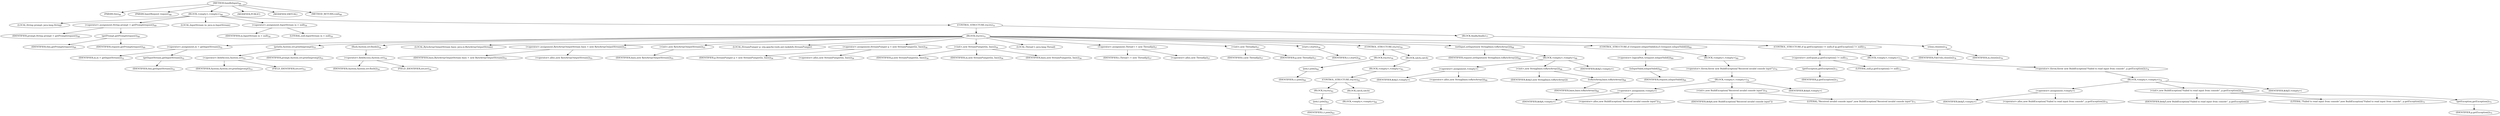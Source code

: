 digraph "handleInput" {  
"24" [label = <(METHOD,handleInput)<SUB>48</SUB>> ]
"4" [label = <(PARAM,this)<SUB>48</SUB>> ]
"25" [label = <(PARAM,InputRequest request)<SUB>48</SUB>> ]
"26" [label = <(BLOCK,&lt;empty&gt;,&lt;empty&gt;)<SUB>48</SUB>> ]
"27" [label = <(LOCAL,String prompt: java.lang.String)> ]
"28" [label = <(&lt;operator&gt;.assignment,String prompt = getPrompt(request))<SUB>49</SUB>> ]
"29" [label = <(IDENTIFIER,prompt,String prompt = getPrompt(request))<SUB>49</SUB>> ]
"30" [label = <(getPrompt,getPrompt(request))<SUB>49</SUB>> ]
"3" [label = <(IDENTIFIER,this,getPrompt(request))<SUB>49</SUB>> ]
"31" [label = <(IDENTIFIER,request,getPrompt(request))<SUB>49</SUB>> ]
"32" [label = <(LOCAL,InputStream in: java.io.InputStream)> ]
"33" [label = <(&lt;operator&gt;.assignment,InputStream in = null)<SUB>50</SUB>> ]
"34" [label = <(IDENTIFIER,in,InputStream in = null)<SUB>50</SUB>> ]
"35" [label = <(LITERAL,null,InputStream in = null)<SUB>50</SUB>> ]
"36" [label = <(CONTROL_STRUCTURE,try,try)<SUB>51</SUB>> ]
"37" [label = <(BLOCK,try,try)<SUB>51</SUB>> ]
"38" [label = <(&lt;operator&gt;.assignment,in = getInputStream())<SUB>52</SUB>> ]
"39" [label = <(IDENTIFIER,in,in = getInputStream())<SUB>52</SUB>> ]
"40" [label = <(getInputStream,getInputStream())<SUB>52</SUB>> ]
"5" [label = <(IDENTIFIER,this,getInputStream())<SUB>52</SUB>> ]
"41" [label = <(println,System.err.println(prompt))<SUB>53</SUB>> ]
"42" [label = <(&lt;operator&gt;.fieldAccess,System.err)<SUB>53</SUB>> ]
"43" [label = <(IDENTIFIER,System,System.err.println(prompt))<SUB>53</SUB>> ]
"44" [label = <(FIELD_IDENTIFIER,err,err)<SUB>53</SUB>> ]
"45" [label = <(IDENTIFIER,prompt,System.err.println(prompt))<SUB>53</SUB>> ]
"46" [label = <(flush,System.err.flush())<SUB>54</SUB>> ]
"47" [label = <(&lt;operator&gt;.fieldAccess,System.err)<SUB>54</SUB>> ]
"48" [label = <(IDENTIFIER,System,System.err.flush())<SUB>54</SUB>> ]
"49" [label = <(FIELD_IDENTIFIER,err,err)<SUB>54</SUB>> ]
"7" [label = <(LOCAL,ByteArrayOutputStream baos: java.io.ByteArrayOutputStream)> ]
"50" [label = <(&lt;operator&gt;.assignment,ByteArrayOutputStream baos = new ByteArrayOutputStream())<SUB>55</SUB>> ]
"51" [label = <(IDENTIFIER,baos,ByteArrayOutputStream baos = new ByteArrayOutputStream())<SUB>55</SUB>> ]
"52" [label = <(&lt;operator&gt;.alloc,new ByteArrayOutputStream())<SUB>55</SUB>> ]
"53" [label = <(&lt;init&gt;,new ByteArrayOutputStream())<SUB>55</SUB>> ]
"6" [label = <(IDENTIFIER,baos,new ByteArrayOutputStream())<SUB>55</SUB>> ]
"9" [label = <(LOCAL,StreamPumper p: org.apache.tools.ant.taskdefs.StreamPumper)> ]
"54" [label = <(&lt;operator&gt;.assignment,StreamPumper p = new StreamPumper(in, baos))<SUB>56</SUB>> ]
"55" [label = <(IDENTIFIER,p,StreamPumper p = new StreamPumper(in, baos))<SUB>56</SUB>> ]
"56" [label = <(&lt;operator&gt;.alloc,new StreamPumper(in, baos))<SUB>56</SUB>> ]
"57" [label = <(&lt;init&gt;,new StreamPumper(in, baos))<SUB>56</SUB>> ]
"8" [label = <(IDENTIFIER,p,new StreamPumper(in, baos))<SUB>56</SUB>> ]
"58" [label = <(IDENTIFIER,in,new StreamPumper(in, baos))<SUB>56</SUB>> ]
"59" [label = <(IDENTIFIER,baos,new StreamPumper(in, baos))<SUB>56</SUB>> ]
"11" [label = <(LOCAL,Thread t: java.lang.Thread)> ]
"60" [label = <(&lt;operator&gt;.assignment,Thread t = new Thread(p))<SUB>57</SUB>> ]
"61" [label = <(IDENTIFIER,t,Thread t = new Thread(p))<SUB>57</SUB>> ]
"62" [label = <(&lt;operator&gt;.alloc,new Thread(p))<SUB>57</SUB>> ]
"63" [label = <(&lt;init&gt;,new Thread(p))<SUB>57</SUB>> ]
"10" [label = <(IDENTIFIER,t,new Thread(p))<SUB>57</SUB>> ]
"64" [label = <(IDENTIFIER,p,new Thread(p))<SUB>57</SUB>> ]
"65" [label = <(start,t.start())<SUB>58</SUB>> ]
"66" [label = <(IDENTIFIER,t,t.start())<SUB>58</SUB>> ]
"67" [label = <(CONTROL_STRUCTURE,try,try)<SUB>59</SUB>> ]
"68" [label = <(BLOCK,try,try)<SUB>59</SUB>> ]
"69" [label = <(join,t.join())<SUB>60</SUB>> ]
"70" [label = <(IDENTIFIER,t,t.join())<SUB>60</SUB>> ]
"71" [label = <(BLOCK,catch,catch)> ]
"72" [label = <(BLOCK,&lt;empty&gt;,&lt;empty&gt;)<SUB>61</SUB>> ]
"73" [label = <(CONTROL_STRUCTURE,try,try)<SUB>62</SUB>> ]
"74" [label = <(BLOCK,try,try)<SUB>62</SUB>> ]
"75" [label = <(join,t.join())<SUB>63</SUB>> ]
"76" [label = <(IDENTIFIER,t,t.join())<SUB>63</SUB>> ]
"77" [label = <(BLOCK,catch,catch)> ]
"78" [label = <(BLOCK,&lt;empty&gt;,&lt;empty&gt;)<SUB>64</SUB>> ]
"79" [label = <(setInput,setInput(new String(baos.toByteArray())))<SUB>68</SUB>> ]
"80" [label = <(IDENTIFIER,request,setInput(new String(baos.toByteArray())))<SUB>68</SUB>> ]
"81" [label = <(BLOCK,&lt;empty&gt;,&lt;empty&gt;)<SUB>68</SUB>> ]
"82" [label = <(&lt;operator&gt;.assignment,&lt;empty&gt;)> ]
"83" [label = <(IDENTIFIER,$obj3,&lt;empty&gt;)> ]
"84" [label = <(&lt;operator&gt;.alloc,new String(baos.toByteArray()))<SUB>68</SUB>> ]
"85" [label = <(&lt;init&gt;,new String(baos.toByteArray()))<SUB>68</SUB>> ]
"86" [label = <(IDENTIFIER,$obj3,new String(baos.toByteArray()))> ]
"87" [label = <(toByteArray,baos.toByteArray())<SUB>68</SUB>> ]
"88" [label = <(IDENTIFIER,baos,baos.toByteArray())<SUB>68</SUB>> ]
"89" [label = <(IDENTIFIER,$obj3,&lt;empty&gt;)> ]
"90" [label = <(CONTROL_STRUCTURE,if (!(request.isInputValid())),if (!(request.isInputValid())))<SUB>69</SUB>> ]
"91" [label = <(&lt;operator&gt;.logicalNot,!(request.isInputValid()))<SUB>69</SUB>> ]
"92" [label = <(isInputValid,isInputValid())<SUB>69</SUB>> ]
"93" [label = <(IDENTIFIER,request,isInputValid())<SUB>69</SUB>> ]
"94" [label = <(BLOCK,&lt;empty&gt;,&lt;empty&gt;)<SUB>69</SUB>> ]
"95" [label = <(&lt;operator&gt;.throw,throw new BuildException(&quot;Received invalid console input&quot;);)<SUB>70</SUB>> ]
"96" [label = <(BLOCK,&lt;empty&gt;,&lt;empty&gt;)<SUB>70</SUB>> ]
"97" [label = <(&lt;operator&gt;.assignment,&lt;empty&gt;)> ]
"98" [label = <(IDENTIFIER,$obj4,&lt;empty&gt;)> ]
"99" [label = <(&lt;operator&gt;.alloc,new BuildException(&quot;Received invalid console input&quot;))<SUB>70</SUB>> ]
"100" [label = <(&lt;init&gt;,new BuildException(&quot;Received invalid console input&quot;))<SUB>70</SUB>> ]
"101" [label = <(IDENTIFIER,$obj4,new BuildException(&quot;Received invalid console input&quot;))> ]
"102" [label = <(LITERAL,&quot;Received invalid console input&quot;,new BuildException(&quot;Received invalid console input&quot;))<SUB>71</SUB>> ]
"103" [label = <(IDENTIFIER,$obj4,&lt;empty&gt;)> ]
"104" [label = <(CONTROL_STRUCTURE,if (p.getException() != null),if (p.getException() != null))<SUB>73</SUB>> ]
"105" [label = <(&lt;operator&gt;.notEquals,p.getException() != null)<SUB>73</SUB>> ]
"106" [label = <(getException,getException())<SUB>73</SUB>> ]
"107" [label = <(IDENTIFIER,p,getException())<SUB>73</SUB>> ]
"108" [label = <(LITERAL,null,p.getException() != null)<SUB>73</SUB>> ]
"109" [label = <(BLOCK,&lt;empty&gt;,&lt;empty&gt;)<SUB>73</SUB>> ]
"110" [label = <(&lt;operator&gt;.throw,throw new BuildException(&quot;Failed to read input from console&quot;, p.getException());)<SUB>74</SUB>> ]
"111" [label = <(BLOCK,&lt;empty&gt;,&lt;empty&gt;)<SUB>74</SUB>> ]
"112" [label = <(&lt;operator&gt;.assignment,&lt;empty&gt;)> ]
"113" [label = <(IDENTIFIER,$obj5,&lt;empty&gt;)> ]
"114" [label = <(&lt;operator&gt;.alloc,new BuildException(&quot;Failed to read input from console&quot;, p.getException()))<SUB>74</SUB>> ]
"115" [label = <(&lt;init&gt;,new BuildException(&quot;Failed to read input from console&quot;, p.getException()))<SUB>74</SUB>> ]
"116" [label = <(IDENTIFIER,$obj5,new BuildException(&quot;Failed to read input from console&quot;, p.getException()))> ]
"117" [label = <(LITERAL,&quot;Failed to read input from console&quot;,new BuildException(&quot;Failed to read input from console&quot;, p.getException()))<SUB>75</SUB>> ]
"118" [label = <(getException,getException())<SUB>75</SUB>> ]
"119" [label = <(IDENTIFIER,p,getException())<SUB>75</SUB>> ]
"120" [label = <(IDENTIFIER,$obj5,&lt;empty&gt;)> ]
"121" [label = <(BLOCK,finally,finally)<SUB>77</SUB>> ]
"122" [label = <(close,close(in))<SUB>78</SUB>> ]
"123" [label = <(IDENTIFIER,FileUtils,close(in))<SUB>78</SUB>> ]
"124" [label = <(IDENTIFIER,in,close(in))<SUB>78</SUB>> ]
"125" [label = <(MODIFIER,PUBLIC)> ]
"126" [label = <(MODIFIER,VIRTUAL)> ]
"127" [label = <(METHOD_RETURN,void)<SUB>48</SUB>> ]
  "24" -> "4" 
  "24" -> "25" 
  "24" -> "26" 
  "24" -> "125" 
  "24" -> "126" 
  "24" -> "127" 
  "26" -> "27" 
  "26" -> "28" 
  "26" -> "32" 
  "26" -> "33" 
  "26" -> "36" 
  "28" -> "29" 
  "28" -> "30" 
  "30" -> "3" 
  "30" -> "31" 
  "33" -> "34" 
  "33" -> "35" 
  "36" -> "37" 
  "36" -> "121" 
  "37" -> "38" 
  "37" -> "41" 
  "37" -> "46" 
  "37" -> "7" 
  "37" -> "50" 
  "37" -> "53" 
  "37" -> "9" 
  "37" -> "54" 
  "37" -> "57" 
  "37" -> "11" 
  "37" -> "60" 
  "37" -> "63" 
  "37" -> "65" 
  "37" -> "67" 
  "37" -> "79" 
  "37" -> "90" 
  "37" -> "104" 
  "38" -> "39" 
  "38" -> "40" 
  "40" -> "5" 
  "41" -> "42" 
  "41" -> "45" 
  "42" -> "43" 
  "42" -> "44" 
  "46" -> "47" 
  "47" -> "48" 
  "47" -> "49" 
  "50" -> "51" 
  "50" -> "52" 
  "53" -> "6" 
  "54" -> "55" 
  "54" -> "56" 
  "57" -> "8" 
  "57" -> "58" 
  "57" -> "59" 
  "60" -> "61" 
  "60" -> "62" 
  "63" -> "10" 
  "63" -> "64" 
  "65" -> "66" 
  "67" -> "68" 
  "67" -> "71" 
  "68" -> "69" 
  "69" -> "70" 
  "71" -> "72" 
  "72" -> "73" 
  "73" -> "74" 
  "73" -> "77" 
  "74" -> "75" 
  "75" -> "76" 
  "77" -> "78" 
  "79" -> "80" 
  "79" -> "81" 
  "81" -> "82" 
  "81" -> "85" 
  "81" -> "89" 
  "82" -> "83" 
  "82" -> "84" 
  "85" -> "86" 
  "85" -> "87" 
  "87" -> "88" 
  "90" -> "91" 
  "90" -> "94" 
  "91" -> "92" 
  "92" -> "93" 
  "94" -> "95" 
  "95" -> "96" 
  "96" -> "97" 
  "96" -> "100" 
  "96" -> "103" 
  "97" -> "98" 
  "97" -> "99" 
  "100" -> "101" 
  "100" -> "102" 
  "104" -> "105" 
  "104" -> "109" 
  "105" -> "106" 
  "105" -> "108" 
  "106" -> "107" 
  "109" -> "110" 
  "110" -> "111" 
  "111" -> "112" 
  "111" -> "115" 
  "111" -> "120" 
  "112" -> "113" 
  "112" -> "114" 
  "115" -> "116" 
  "115" -> "117" 
  "115" -> "118" 
  "118" -> "119" 
  "121" -> "122" 
  "122" -> "123" 
  "122" -> "124" 
}
